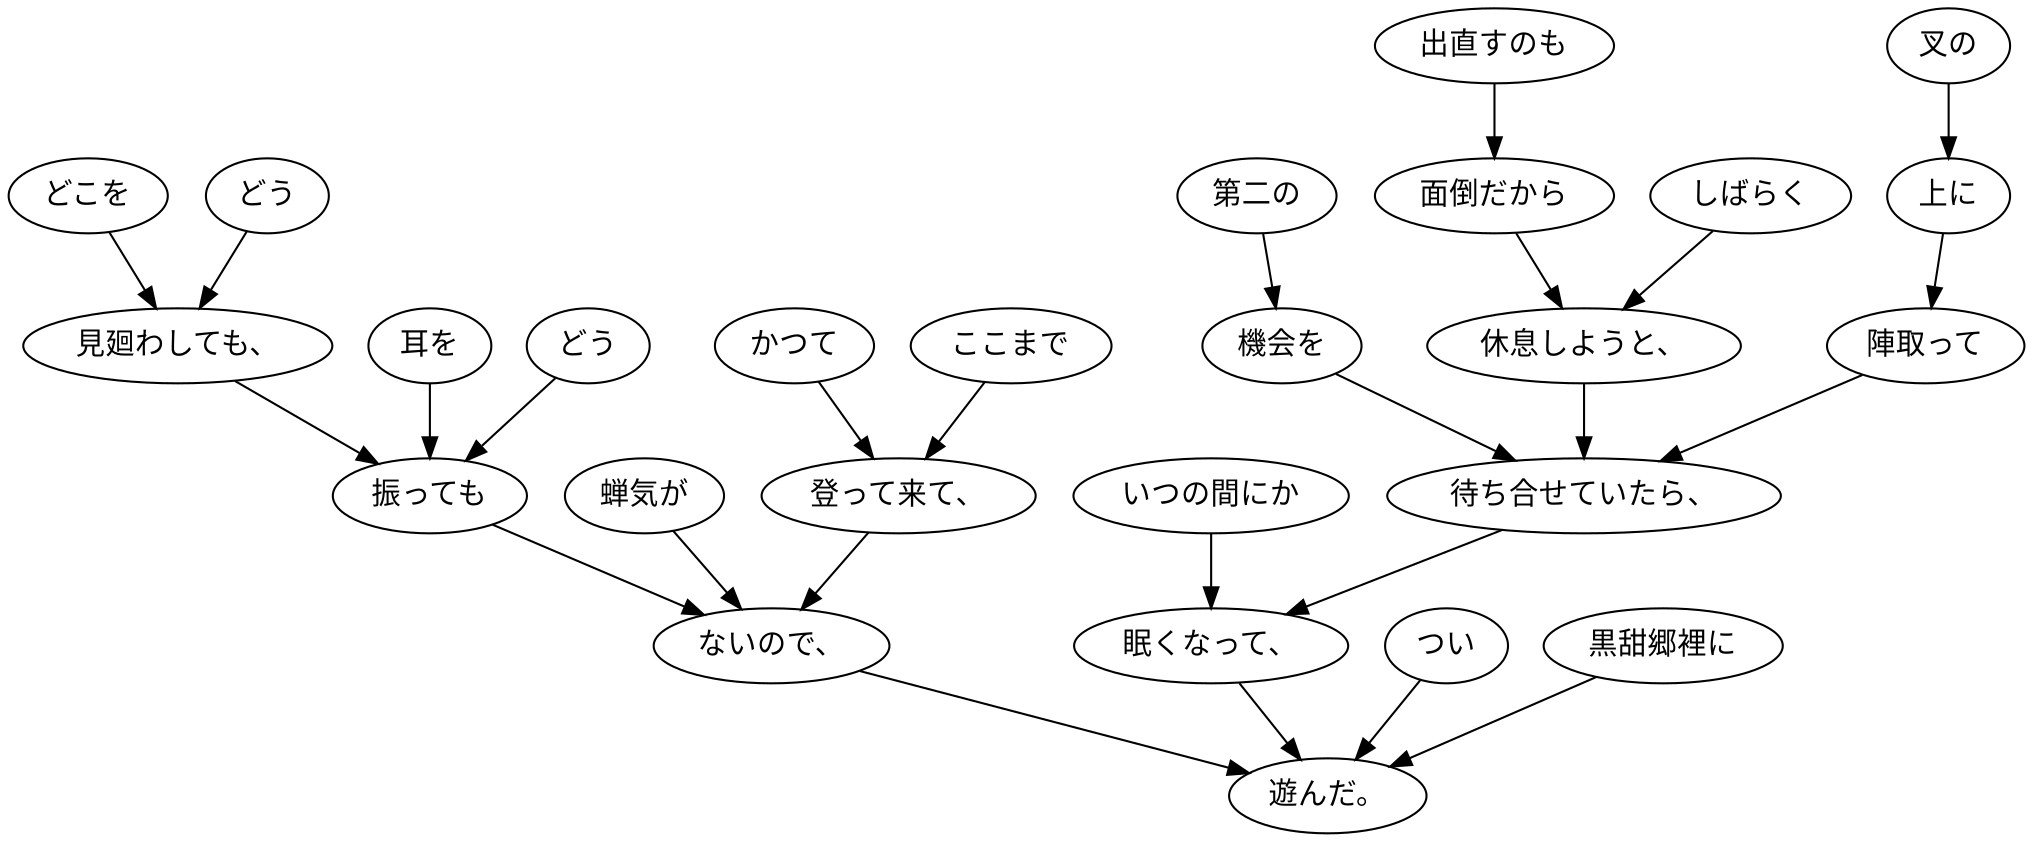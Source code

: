 digraph graph4060 {
	node0 [label="かつて"];
	node1 [label="ここまで"];
	node2 [label="登って来て、"];
	node3 [label="どこを"];
	node4 [label="どう"];
	node5 [label="見廻わしても、"];
	node6 [label="耳を"];
	node7 [label="どう"];
	node8 [label="振っても"];
	node9 [label="蝉気が"];
	node10 [label="ないので、"];
	node11 [label="出直すのも"];
	node12 [label="面倒だから"];
	node13 [label="しばらく"];
	node14 [label="休息しようと、"];
	node15 [label="叉の"];
	node16 [label="上に"];
	node17 [label="陣取って"];
	node18 [label="第二の"];
	node19 [label="機会を"];
	node20 [label="待ち合せていたら、"];
	node21 [label="いつの間にか"];
	node22 [label="眠くなって、"];
	node23 [label="つい"];
	node24 [label="黒甜郷裡に"];
	node25 [label="遊んだ。"];
	node0 -> node2;
	node1 -> node2;
	node2 -> node10;
	node3 -> node5;
	node4 -> node5;
	node5 -> node8;
	node6 -> node8;
	node7 -> node8;
	node8 -> node10;
	node9 -> node10;
	node10 -> node25;
	node11 -> node12;
	node12 -> node14;
	node13 -> node14;
	node14 -> node20;
	node15 -> node16;
	node16 -> node17;
	node17 -> node20;
	node18 -> node19;
	node19 -> node20;
	node20 -> node22;
	node21 -> node22;
	node22 -> node25;
	node23 -> node25;
	node24 -> node25;
}
